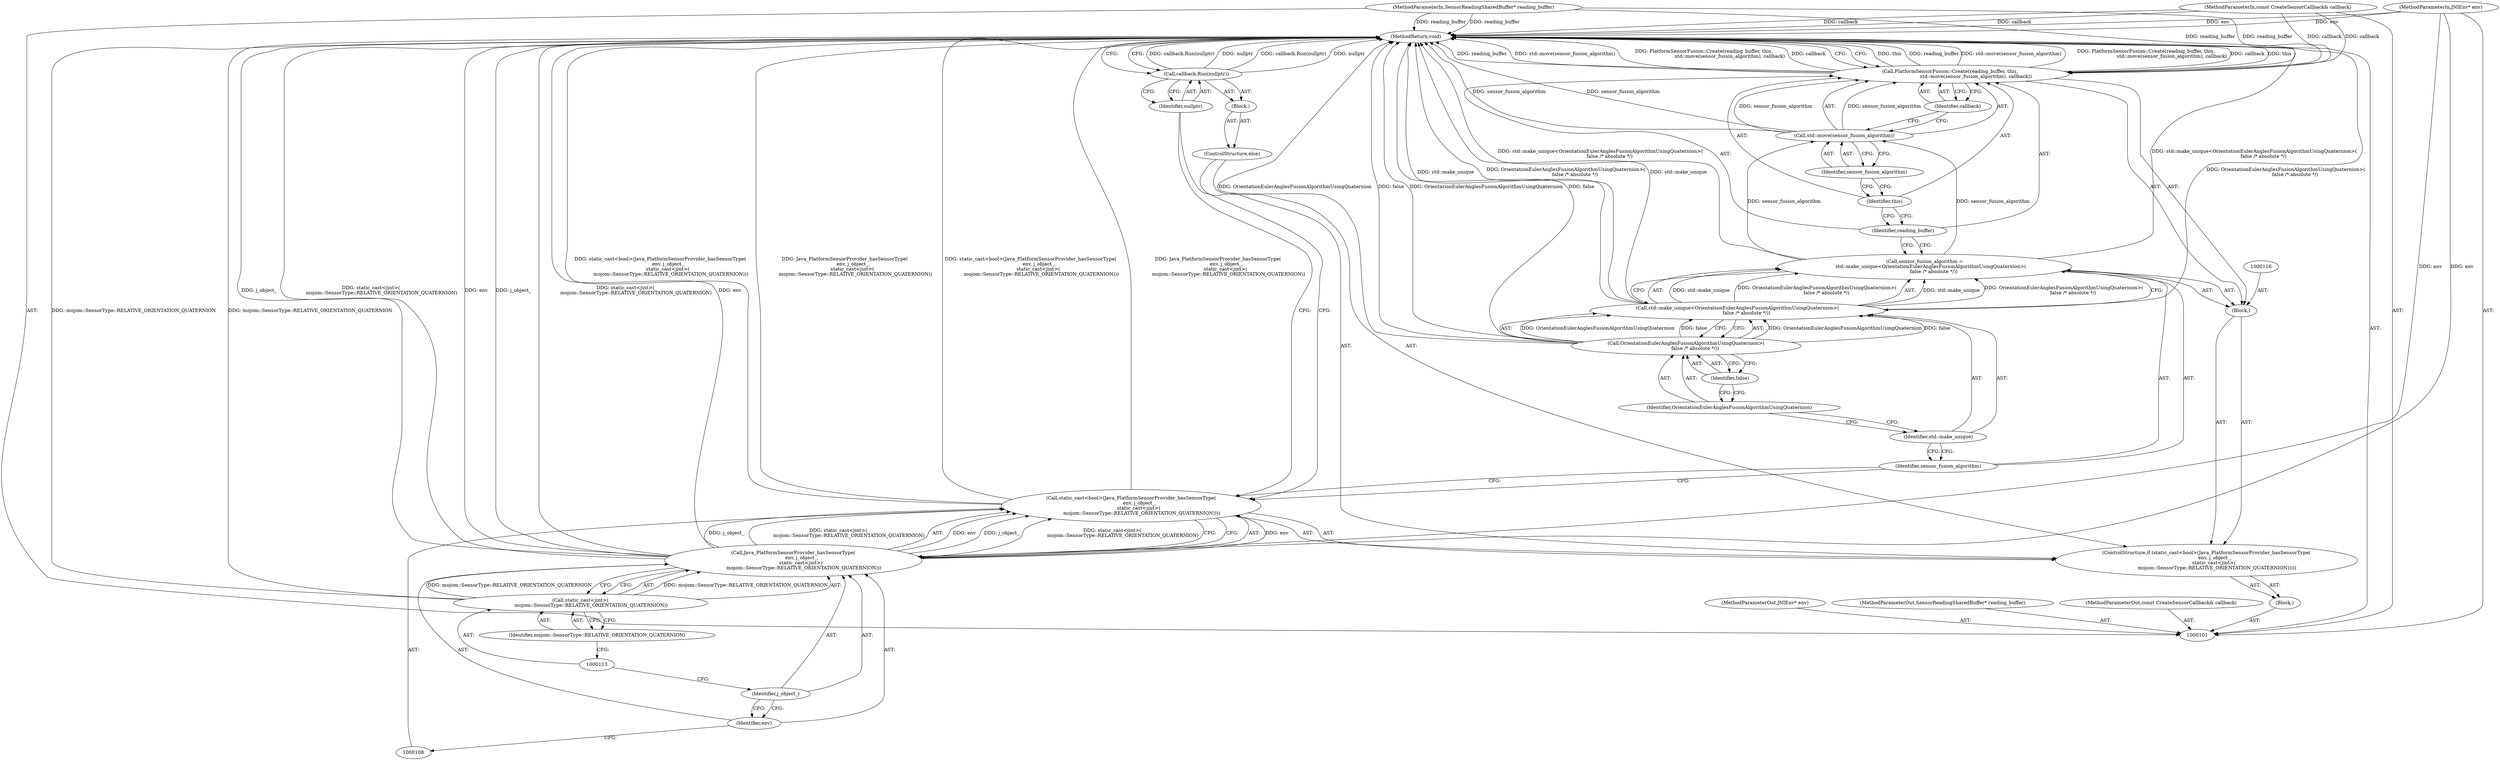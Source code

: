 digraph "0_Chrome_c0c8978849ac57e4ecd613ddc8ff7852a2054734_17" {
"1000134" [label="(MethodReturn,void)"];
"1000121" [label="(Call,OrientationEulerAnglesFusionAlgorithmUsingQuaternion>(\n            false /* absolute */))"];
"1000122" [label="(Identifier,OrientationEulerAnglesFusionAlgorithmUsingQuaternion)"];
"1000119" [label="(Call,std::make_unique<OrientationEulerAnglesFusionAlgorithmUsingQuaternion>(\n            false /* absolute */))"];
"1000120" [label="(Identifier,std::make_unique)"];
"1000123" [label="(Identifier,false)"];
"1000125" [label="(Identifier,reading_buffer)"];
"1000124" [label="(Call,PlatformSensorFusion::Create(reading_buffer, this,\n                                  std::move(sensor_fusion_algorithm), callback))"];
"1000126" [label="(Identifier,this)"];
"1000127" [label="(Call,std::move(sensor_fusion_algorithm))"];
"1000128" [label="(Identifier,sensor_fusion_algorithm)"];
"1000129" [label="(Identifier,callback)"];
"1000131" [label="(Block,)"];
"1000130" [label="(ControlStructure,else)"];
"1000133" [label="(Identifier,nullptr)"];
"1000132" [label="(Call,callback.Run(nullptr))"];
"1000102" [label="(MethodParameterIn,JNIEnv* env)"];
"1000183" [label="(MethodParameterOut,JNIEnv* env)"];
"1000103" [label="(MethodParameterIn,SensorReadingSharedBuffer* reading_buffer)"];
"1000184" [label="(MethodParameterOut,SensorReadingSharedBuffer* reading_buffer)"];
"1000105" [label="(Block,)"];
"1000104" [label="(MethodParameterIn,const CreateSensorCallback& callback)"];
"1000185" [label="(MethodParameterOut,const CreateSensorCallback& callback)"];
"1000109" [label="(Call,Java_PlatformSensorProvider_hasSensorType(\n           env, j_object_,\n          static_cast<jint>(\n              mojom::SensorType::RELATIVE_ORIENTATION_QUATERNION)))"];
"1000106" [label="(ControlStructure,if (static_cast<bool>(Java_PlatformSensorProvider_hasSensorType(\n           env, j_object_,\n          static_cast<jint>(\n              mojom::SensorType::RELATIVE_ORIENTATION_QUATERNION)))))"];
"1000107" [label="(Call,static_cast<bool>(Java_PlatformSensorProvider_hasSensorType(\n           env, j_object_,\n          static_cast<jint>(\n              mojom::SensorType::RELATIVE_ORIENTATION_QUATERNION))))"];
"1000110" [label="(Identifier,env)"];
"1000111" [label="(Identifier,j_object_)"];
"1000112" [label="(Call,static_cast<jint>(\n              mojom::SensorType::RELATIVE_ORIENTATION_QUATERNION))"];
"1000114" [label="(Identifier,mojom::SensorType::RELATIVE_ORIENTATION_QUATERNION)"];
"1000115" [label="(Block,)"];
"1000117" [label="(Call,sensor_fusion_algorithm =\n        std::make_unique<OrientationEulerAnglesFusionAlgorithmUsingQuaternion>(\n            false /* absolute */))"];
"1000118" [label="(Identifier,sensor_fusion_algorithm)"];
"1000134" -> "1000101"  [label="AST: "];
"1000134" -> "1000124"  [label="CFG: "];
"1000134" -> "1000132"  [label="CFG: "];
"1000124" -> "1000134"  [label="DDG: this"];
"1000124" -> "1000134"  [label="DDG: reading_buffer"];
"1000124" -> "1000134"  [label="DDG: std::move(sensor_fusion_algorithm)"];
"1000124" -> "1000134"  [label="DDG: PlatformSensorFusion::Create(reading_buffer, this,\n                                  std::move(sensor_fusion_algorithm), callback)"];
"1000124" -> "1000134"  [label="DDG: callback"];
"1000107" -> "1000134"  [label="DDG: static_cast<bool>(Java_PlatformSensorProvider_hasSensorType(\n           env, j_object_,\n          static_cast<jint>(\n              mojom::SensorType::RELATIVE_ORIENTATION_QUATERNION)))"];
"1000107" -> "1000134"  [label="DDG: Java_PlatformSensorProvider_hasSensorType(\n           env, j_object_,\n          static_cast<jint>(\n              mojom::SensorType::RELATIVE_ORIENTATION_QUATERNION))"];
"1000104" -> "1000134"  [label="DDG: callback"];
"1000112" -> "1000134"  [label="DDG: mojom::SensorType::RELATIVE_ORIENTATION_QUATERNION"];
"1000119" -> "1000134"  [label="DDG: OrientationEulerAnglesFusionAlgorithmUsingQuaternion>(\n            false /* absolute */)"];
"1000119" -> "1000134"  [label="DDG: std::make_unique"];
"1000121" -> "1000134"  [label="DDG: OrientationEulerAnglesFusionAlgorithmUsingQuaternion"];
"1000121" -> "1000134"  [label="DDG: false"];
"1000127" -> "1000134"  [label="DDG: sensor_fusion_algorithm"];
"1000117" -> "1000134"  [label="DDG: std::make_unique<OrientationEulerAnglesFusionAlgorithmUsingQuaternion>(\n            false /* absolute */)"];
"1000109" -> "1000134"  [label="DDG: j_object_"];
"1000109" -> "1000134"  [label="DDG: static_cast<jint>(\n              mojom::SensorType::RELATIVE_ORIENTATION_QUATERNION)"];
"1000109" -> "1000134"  [label="DDG: env"];
"1000132" -> "1000134"  [label="DDG: callback.Run(nullptr)"];
"1000132" -> "1000134"  [label="DDG: nullptr"];
"1000103" -> "1000134"  [label="DDG: reading_buffer"];
"1000102" -> "1000134"  [label="DDG: env"];
"1000121" -> "1000119"  [label="AST: "];
"1000121" -> "1000123"  [label="CFG: "];
"1000122" -> "1000121"  [label="AST: "];
"1000123" -> "1000121"  [label="AST: "];
"1000119" -> "1000121"  [label="CFG: "];
"1000121" -> "1000134"  [label="DDG: OrientationEulerAnglesFusionAlgorithmUsingQuaternion"];
"1000121" -> "1000134"  [label="DDG: false"];
"1000121" -> "1000119"  [label="DDG: OrientationEulerAnglesFusionAlgorithmUsingQuaternion"];
"1000121" -> "1000119"  [label="DDG: false"];
"1000122" -> "1000121"  [label="AST: "];
"1000122" -> "1000120"  [label="CFG: "];
"1000123" -> "1000122"  [label="CFG: "];
"1000119" -> "1000117"  [label="AST: "];
"1000119" -> "1000121"  [label="CFG: "];
"1000120" -> "1000119"  [label="AST: "];
"1000121" -> "1000119"  [label="AST: "];
"1000117" -> "1000119"  [label="CFG: "];
"1000119" -> "1000134"  [label="DDG: OrientationEulerAnglesFusionAlgorithmUsingQuaternion>(\n            false /* absolute */)"];
"1000119" -> "1000134"  [label="DDG: std::make_unique"];
"1000119" -> "1000117"  [label="DDG: std::make_unique"];
"1000119" -> "1000117"  [label="DDG: OrientationEulerAnglesFusionAlgorithmUsingQuaternion>(\n            false /* absolute */)"];
"1000121" -> "1000119"  [label="DDG: OrientationEulerAnglesFusionAlgorithmUsingQuaternion"];
"1000121" -> "1000119"  [label="DDG: false"];
"1000120" -> "1000119"  [label="AST: "];
"1000120" -> "1000118"  [label="CFG: "];
"1000122" -> "1000120"  [label="CFG: "];
"1000123" -> "1000121"  [label="AST: "];
"1000123" -> "1000122"  [label="CFG: "];
"1000121" -> "1000123"  [label="CFG: "];
"1000125" -> "1000124"  [label="AST: "];
"1000125" -> "1000117"  [label="CFG: "];
"1000126" -> "1000125"  [label="CFG: "];
"1000124" -> "1000115"  [label="AST: "];
"1000124" -> "1000129"  [label="CFG: "];
"1000125" -> "1000124"  [label="AST: "];
"1000126" -> "1000124"  [label="AST: "];
"1000127" -> "1000124"  [label="AST: "];
"1000129" -> "1000124"  [label="AST: "];
"1000134" -> "1000124"  [label="CFG: "];
"1000124" -> "1000134"  [label="DDG: this"];
"1000124" -> "1000134"  [label="DDG: reading_buffer"];
"1000124" -> "1000134"  [label="DDG: std::move(sensor_fusion_algorithm)"];
"1000124" -> "1000134"  [label="DDG: PlatformSensorFusion::Create(reading_buffer, this,\n                                  std::move(sensor_fusion_algorithm), callback)"];
"1000124" -> "1000134"  [label="DDG: callback"];
"1000103" -> "1000124"  [label="DDG: reading_buffer"];
"1000127" -> "1000124"  [label="DDG: sensor_fusion_algorithm"];
"1000104" -> "1000124"  [label="DDG: callback"];
"1000126" -> "1000124"  [label="AST: "];
"1000126" -> "1000125"  [label="CFG: "];
"1000128" -> "1000126"  [label="CFG: "];
"1000127" -> "1000124"  [label="AST: "];
"1000127" -> "1000128"  [label="CFG: "];
"1000128" -> "1000127"  [label="AST: "];
"1000129" -> "1000127"  [label="CFG: "];
"1000127" -> "1000134"  [label="DDG: sensor_fusion_algorithm"];
"1000127" -> "1000124"  [label="DDG: sensor_fusion_algorithm"];
"1000117" -> "1000127"  [label="DDG: sensor_fusion_algorithm"];
"1000128" -> "1000127"  [label="AST: "];
"1000128" -> "1000126"  [label="CFG: "];
"1000127" -> "1000128"  [label="CFG: "];
"1000129" -> "1000124"  [label="AST: "];
"1000129" -> "1000127"  [label="CFG: "];
"1000124" -> "1000129"  [label="CFG: "];
"1000131" -> "1000130"  [label="AST: "];
"1000132" -> "1000131"  [label="AST: "];
"1000130" -> "1000106"  [label="AST: "];
"1000131" -> "1000130"  [label="AST: "];
"1000133" -> "1000132"  [label="AST: "];
"1000133" -> "1000107"  [label="CFG: "];
"1000132" -> "1000133"  [label="CFG: "];
"1000132" -> "1000131"  [label="AST: "];
"1000132" -> "1000133"  [label="CFG: "];
"1000133" -> "1000132"  [label="AST: "];
"1000134" -> "1000132"  [label="CFG: "];
"1000132" -> "1000134"  [label="DDG: callback.Run(nullptr)"];
"1000132" -> "1000134"  [label="DDG: nullptr"];
"1000102" -> "1000101"  [label="AST: "];
"1000102" -> "1000134"  [label="DDG: env"];
"1000102" -> "1000109"  [label="DDG: env"];
"1000183" -> "1000101"  [label="AST: "];
"1000103" -> "1000101"  [label="AST: "];
"1000103" -> "1000134"  [label="DDG: reading_buffer"];
"1000103" -> "1000124"  [label="DDG: reading_buffer"];
"1000184" -> "1000101"  [label="AST: "];
"1000105" -> "1000101"  [label="AST: "];
"1000106" -> "1000105"  [label="AST: "];
"1000104" -> "1000101"  [label="AST: "];
"1000104" -> "1000134"  [label="DDG: callback"];
"1000104" -> "1000124"  [label="DDG: callback"];
"1000185" -> "1000101"  [label="AST: "];
"1000109" -> "1000107"  [label="AST: "];
"1000109" -> "1000112"  [label="CFG: "];
"1000110" -> "1000109"  [label="AST: "];
"1000111" -> "1000109"  [label="AST: "];
"1000112" -> "1000109"  [label="AST: "];
"1000107" -> "1000109"  [label="CFG: "];
"1000109" -> "1000134"  [label="DDG: j_object_"];
"1000109" -> "1000134"  [label="DDG: static_cast<jint>(\n              mojom::SensorType::RELATIVE_ORIENTATION_QUATERNION)"];
"1000109" -> "1000134"  [label="DDG: env"];
"1000109" -> "1000107"  [label="DDG: env"];
"1000109" -> "1000107"  [label="DDG: j_object_"];
"1000109" -> "1000107"  [label="DDG: static_cast<jint>(\n              mojom::SensorType::RELATIVE_ORIENTATION_QUATERNION)"];
"1000102" -> "1000109"  [label="DDG: env"];
"1000112" -> "1000109"  [label="DDG: mojom::SensorType::RELATIVE_ORIENTATION_QUATERNION"];
"1000106" -> "1000105"  [label="AST: "];
"1000107" -> "1000106"  [label="AST: "];
"1000115" -> "1000106"  [label="AST: "];
"1000130" -> "1000106"  [label="AST: "];
"1000107" -> "1000106"  [label="AST: "];
"1000107" -> "1000109"  [label="CFG: "];
"1000108" -> "1000107"  [label="AST: "];
"1000109" -> "1000107"  [label="AST: "];
"1000118" -> "1000107"  [label="CFG: "];
"1000133" -> "1000107"  [label="CFG: "];
"1000107" -> "1000134"  [label="DDG: static_cast<bool>(Java_PlatformSensorProvider_hasSensorType(\n           env, j_object_,\n          static_cast<jint>(\n              mojom::SensorType::RELATIVE_ORIENTATION_QUATERNION)))"];
"1000107" -> "1000134"  [label="DDG: Java_PlatformSensorProvider_hasSensorType(\n           env, j_object_,\n          static_cast<jint>(\n              mojom::SensorType::RELATIVE_ORIENTATION_QUATERNION))"];
"1000109" -> "1000107"  [label="DDG: env"];
"1000109" -> "1000107"  [label="DDG: j_object_"];
"1000109" -> "1000107"  [label="DDG: static_cast<jint>(\n              mojom::SensorType::RELATIVE_ORIENTATION_QUATERNION)"];
"1000110" -> "1000109"  [label="AST: "];
"1000110" -> "1000108"  [label="CFG: "];
"1000111" -> "1000110"  [label="CFG: "];
"1000111" -> "1000109"  [label="AST: "];
"1000111" -> "1000110"  [label="CFG: "];
"1000113" -> "1000111"  [label="CFG: "];
"1000112" -> "1000109"  [label="AST: "];
"1000112" -> "1000114"  [label="CFG: "];
"1000113" -> "1000112"  [label="AST: "];
"1000114" -> "1000112"  [label="AST: "];
"1000109" -> "1000112"  [label="CFG: "];
"1000112" -> "1000134"  [label="DDG: mojom::SensorType::RELATIVE_ORIENTATION_QUATERNION"];
"1000112" -> "1000109"  [label="DDG: mojom::SensorType::RELATIVE_ORIENTATION_QUATERNION"];
"1000114" -> "1000112"  [label="AST: "];
"1000114" -> "1000113"  [label="CFG: "];
"1000112" -> "1000114"  [label="CFG: "];
"1000115" -> "1000106"  [label="AST: "];
"1000116" -> "1000115"  [label="AST: "];
"1000117" -> "1000115"  [label="AST: "];
"1000124" -> "1000115"  [label="AST: "];
"1000117" -> "1000115"  [label="AST: "];
"1000117" -> "1000119"  [label="CFG: "];
"1000118" -> "1000117"  [label="AST: "];
"1000119" -> "1000117"  [label="AST: "];
"1000125" -> "1000117"  [label="CFG: "];
"1000117" -> "1000134"  [label="DDG: std::make_unique<OrientationEulerAnglesFusionAlgorithmUsingQuaternion>(\n            false /* absolute */)"];
"1000119" -> "1000117"  [label="DDG: std::make_unique"];
"1000119" -> "1000117"  [label="DDG: OrientationEulerAnglesFusionAlgorithmUsingQuaternion>(\n            false /* absolute */)"];
"1000117" -> "1000127"  [label="DDG: sensor_fusion_algorithm"];
"1000118" -> "1000117"  [label="AST: "];
"1000118" -> "1000107"  [label="CFG: "];
"1000120" -> "1000118"  [label="CFG: "];
}
